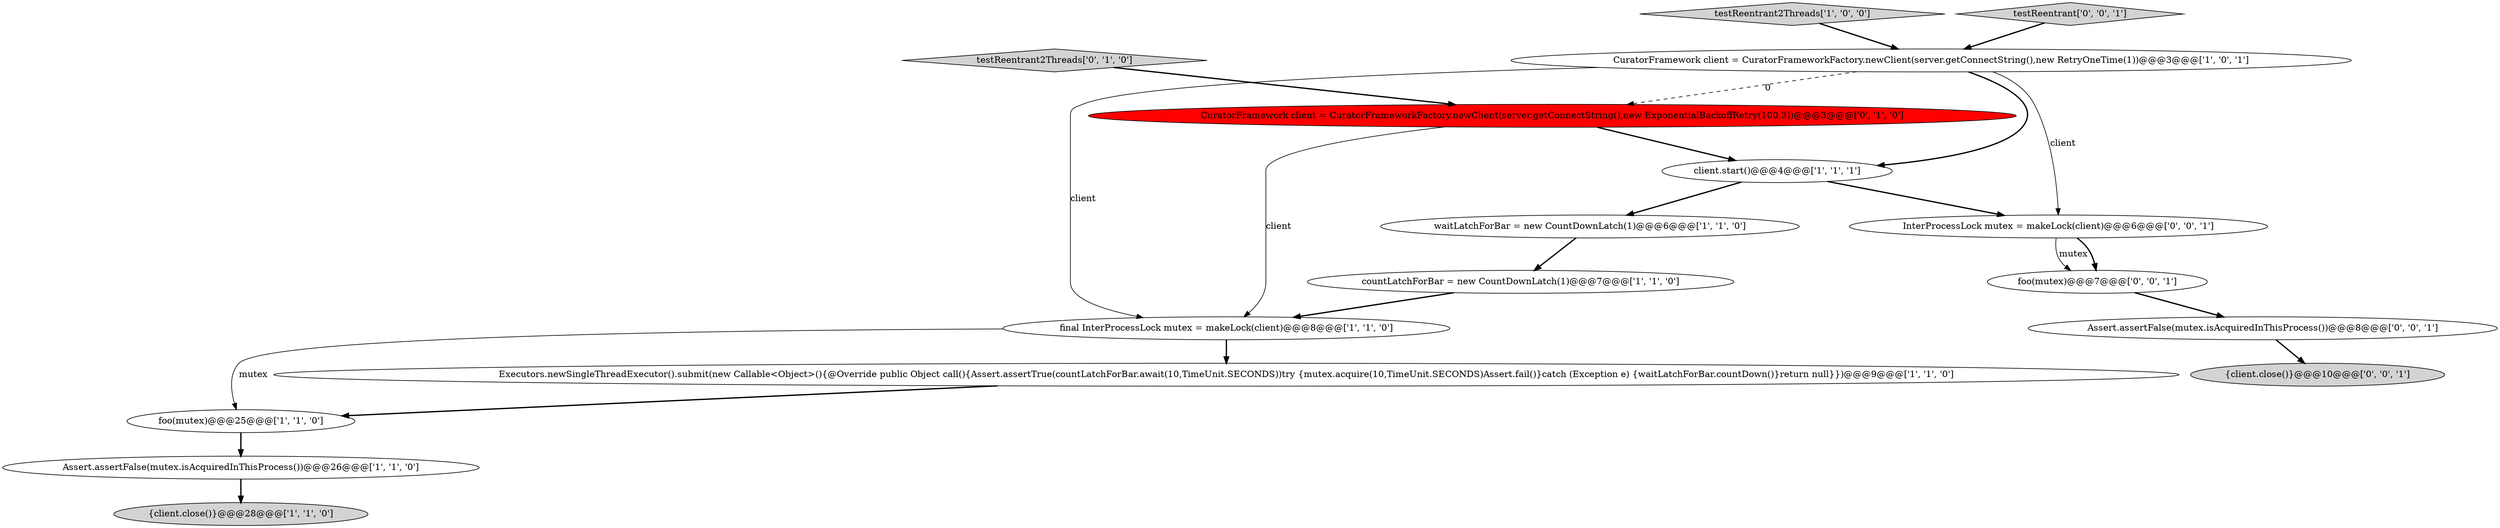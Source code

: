 digraph {
9 [style = filled, label = "{client.close()}@@@28@@@['1', '1', '0']", fillcolor = lightgray, shape = ellipse image = "AAA0AAABBB1BBB"];
1 [style = filled, label = "client.start()@@@4@@@['1', '1', '1']", fillcolor = white, shape = ellipse image = "AAA0AAABBB1BBB"];
4 [style = filled, label = "waitLatchForBar = new CountDownLatch(1)@@@6@@@['1', '1', '0']", fillcolor = white, shape = ellipse image = "AAA0AAABBB1BBB"];
12 [style = filled, label = "foo(mutex)@@@7@@@['0', '0', '1']", fillcolor = white, shape = ellipse image = "AAA0AAABBB3BBB"];
8 [style = filled, label = "countLatchForBar = new CountDownLatch(1)@@@7@@@['1', '1', '0']", fillcolor = white, shape = ellipse image = "AAA0AAABBB1BBB"];
2 [style = filled, label = "foo(mutex)@@@25@@@['1', '1', '0']", fillcolor = white, shape = ellipse image = "AAA0AAABBB1BBB"];
5 [style = filled, label = "final InterProcessLock mutex = makeLock(client)@@@8@@@['1', '1', '0']", fillcolor = white, shape = ellipse image = "AAA0AAABBB1BBB"];
10 [style = filled, label = "CuratorFramework client = CuratorFrameworkFactory.newClient(server.getConnectString(),new ExponentialBackoffRetry(100,3))@@@3@@@['0', '1', '0']", fillcolor = red, shape = ellipse image = "AAA1AAABBB2BBB"];
3 [style = filled, label = "testReentrant2Threads['1', '0', '0']", fillcolor = lightgray, shape = diamond image = "AAA0AAABBB1BBB"];
16 [style = filled, label = "Assert.assertFalse(mutex.isAcquiredInThisProcess())@@@8@@@['0', '0', '1']", fillcolor = white, shape = ellipse image = "AAA0AAABBB3BBB"];
7 [style = filled, label = "CuratorFramework client = CuratorFrameworkFactory.newClient(server.getConnectString(),new RetryOneTime(1))@@@3@@@['1', '0', '1']", fillcolor = white, shape = ellipse image = "AAA0AAABBB1BBB"];
14 [style = filled, label = "{client.close()}@@@10@@@['0', '0', '1']", fillcolor = lightgray, shape = ellipse image = "AAA0AAABBB3BBB"];
15 [style = filled, label = "InterProcessLock mutex = makeLock(client)@@@6@@@['0', '0', '1']", fillcolor = white, shape = ellipse image = "AAA0AAABBB3BBB"];
11 [style = filled, label = "testReentrant2Threads['0', '1', '0']", fillcolor = lightgray, shape = diamond image = "AAA0AAABBB2BBB"];
6 [style = filled, label = "Assert.assertFalse(mutex.isAcquiredInThisProcess())@@@26@@@['1', '1', '0']", fillcolor = white, shape = ellipse image = "AAA0AAABBB1BBB"];
0 [style = filled, label = "Executors.newSingleThreadExecutor().submit(new Callable<Object>(){@Override public Object call(){Assert.assertTrue(countLatchForBar.await(10,TimeUnit.SECONDS))try {mutex.acquire(10,TimeUnit.SECONDS)Assert.fail()}catch (Exception e) {waitLatchForBar.countDown()}return null}})@@@9@@@['1', '1', '0']", fillcolor = white, shape = ellipse image = "AAA0AAABBB1BBB"];
13 [style = filled, label = "testReentrant['0', '0', '1']", fillcolor = lightgray, shape = diamond image = "AAA0AAABBB3BBB"];
1->4 [style = bold, label=""];
7->1 [style = bold, label=""];
2->6 [style = bold, label=""];
1->15 [style = bold, label=""];
0->2 [style = bold, label=""];
12->16 [style = bold, label=""];
7->15 [style = solid, label="client"];
5->2 [style = solid, label="mutex"];
15->12 [style = solid, label="mutex"];
7->5 [style = solid, label="client"];
8->5 [style = bold, label=""];
5->0 [style = bold, label=""];
3->7 [style = bold, label=""];
11->10 [style = bold, label=""];
13->7 [style = bold, label=""];
10->5 [style = solid, label="client"];
4->8 [style = bold, label=""];
16->14 [style = bold, label=""];
7->10 [style = dashed, label="0"];
15->12 [style = bold, label=""];
6->9 [style = bold, label=""];
10->1 [style = bold, label=""];
}

